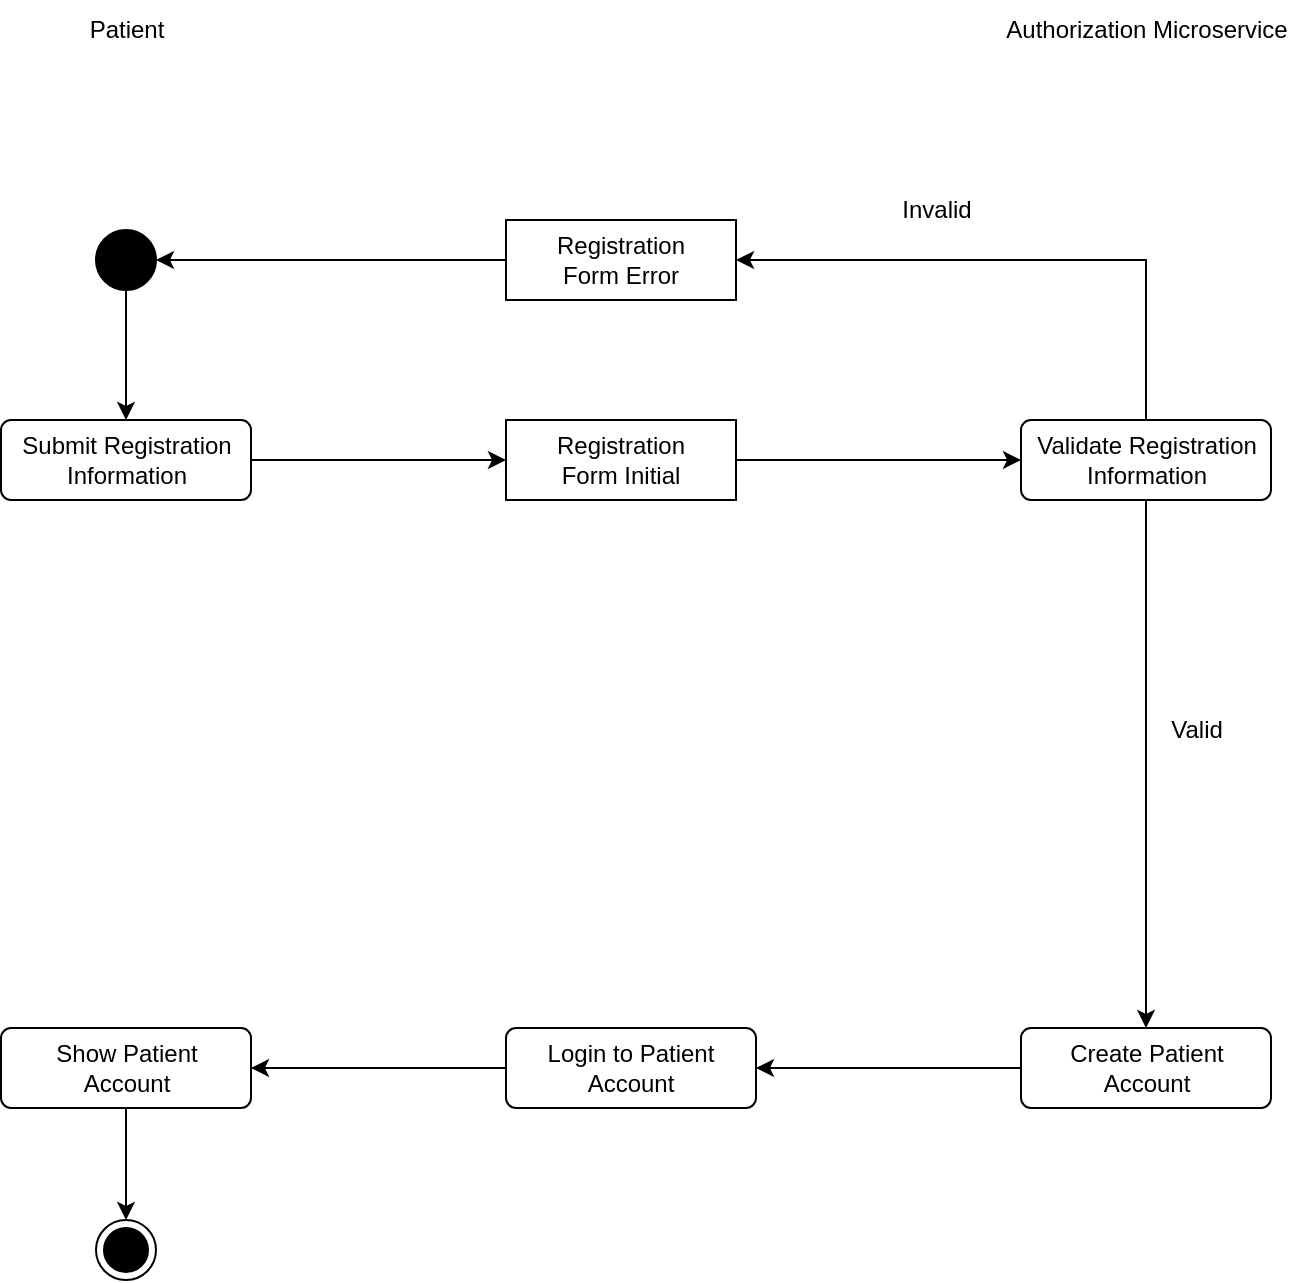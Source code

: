 <mxfile version="22.1.0" type="github">
  <diagram id="prtHgNgQTEPvFCAcTncT" name="Page-1">
    <mxGraphModel dx="1420" dy="804" grid="1" gridSize="10" guides="1" tooltips="1" connect="1" arrows="1" fold="1" page="1" pageScale="1" pageWidth="827" pageHeight="1169" math="0" shadow="0">
      <root>
        <mxCell id="0" />
        <mxCell id="1" parent="0" />
        <mxCell id="otXdkkLZ-Rd2cHDPuFWK-4" value="Patient&lt;br&gt;" style="text;html=1;align=center;verticalAlign=middle;resizable=0;points=[];autosize=1;strokeColor=none;fillColor=none;" parent="1" vertex="1">
          <mxGeometry x="100" y="30" width="60" height="30" as="geometry" />
        </mxCell>
        <mxCell id="otXdkkLZ-Rd2cHDPuFWK-6" value="Authorization Microservice" style="text;html=1;align=center;verticalAlign=middle;resizable=0;points=[];autosize=1;strokeColor=none;fillColor=none;" parent="1" vertex="1">
          <mxGeometry x="560" y="30" width="160" height="30" as="geometry" />
        </mxCell>
        <mxCell id="otXdkkLZ-Rd2cHDPuFWK-38" style="edgeStyle=orthogonalEdgeStyle;rounded=0;orthogonalLoop=1;jettySize=auto;html=1;entryX=0.5;entryY=0;entryDx=0;entryDy=0;" parent="1" source="otXdkkLZ-Rd2cHDPuFWK-12" target="otXdkkLZ-Rd2cHDPuFWK-22" edge="1">
          <mxGeometry relative="1" as="geometry" />
        </mxCell>
        <mxCell id="otXdkkLZ-Rd2cHDPuFWK-12" value="" style="ellipse;fillColor=strokeColor;html=1;" parent="1" vertex="1">
          <mxGeometry x="115" y="145" width="30" height="30" as="geometry" />
        </mxCell>
        <mxCell id="otXdkkLZ-Rd2cHDPuFWK-39" style="edgeStyle=orthogonalEdgeStyle;rounded=0;orthogonalLoop=1;jettySize=auto;html=1;entryX=0;entryY=0.5;entryDx=0;entryDy=0;" parent="1" source="otXdkkLZ-Rd2cHDPuFWK-24" target="otXdkkLZ-Rd2cHDPuFWK-29" edge="1">
          <mxGeometry relative="1" as="geometry" />
        </mxCell>
        <mxCell id="otXdkkLZ-Rd2cHDPuFWK-22" value="Submit Registration Information" style="html=1;align=center;verticalAlign=middle;rounded=1;absoluteArcSize=1;arcSize=10;dashed=0;whiteSpace=wrap;" parent="1" vertex="1">
          <mxGeometry x="67.5" y="240" width="125" height="40" as="geometry" />
        </mxCell>
        <mxCell id="otXdkkLZ-Rd2cHDPuFWK-41" style="edgeStyle=orthogonalEdgeStyle;rounded=0;orthogonalLoop=1;jettySize=auto;html=1;entryX=0.5;entryY=0;entryDx=0;entryDy=0;" parent="1" source="otXdkkLZ-Rd2cHDPuFWK-29" target="otXdkkLZ-Rd2cHDPuFWK-40" edge="1">
          <mxGeometry relative="1" as="geometry" />
        </mxCell>
        <mxCell id="otXdkkLZ-Rd2cHDPuFWK-61" style="edgeStyle=orthogonalEdgeStyle;rounded=0;orthogonalLoop=1;jettySize=auto;html=1;exitX=0.5;exitY=0;exitDx=0;exitDy=0;entryX=1;entryY=0.5;entryDx=0;entryDy=0;" parent="1" source="otXdkkLZ-Rd2cHDPuFWK-29" target="otXdkkLZ-Rd2cHDPuFWK-58" edge="1">
          <mxGeometry relative="1" as="geometry" />
        </mxCell>
        <mxCell id="otXdkkLZ-Rd2cHDPuFWK-29" value="Validate Registration Information" style="html=1;align=center;verticalAlign=middle;rounded=1;absoluteArcSize=1;arcSize=10;dashed=0;whiteSpace=wrap;" parent="1" vertex="1">
          <mxGeometry x="577.5" y="240" width="125" height="40" as="geometry" />
        </mxCell>
        <mxCell id="otXdkkLZ-Rd2cHDPuFWK-51" style="edgeStyle=orthogonalEdgeStyle;rounded=0;orthogonalLoop=1;jettySize=auto;html=1;entryX=1;entryY=0.5;entryDx=0;entryDy=0;" parent="1" source="otXdkkLZ-Rd2cHDPuFWK-40" target="MjdSxdt_HcplVzLPlf_w-1" edge="1">
          <mxGeometry relative="1" as="geometry" />
        </mxCell>
        <mxCell id="otXdkkLZ-Rd2cHDPuFWK-40" value="Create Patient&lt;br&gt;Account" style="html=1;align=center;verticalAlign=middle;rounded=1;absoluteArcSize=1;arcSize=10;dashed=0;whiteSpace=wrap;" parent="1" vertex="1">
          <mxGeometry x="577.5" y="544" width="125" height="40" as="geometry" />
        </mxCell>
        <mxCell id="otXdkkLZ-Rd2cHDPuFWK-47" value="Valid" style="text;html=1;align=center;verticalAlign=middle;resizable=0;points=[];autosize=1;strokeColor=none;fillColor=none;" parent="1" vertex="1">
          <mxGeometry x="640" y="380" width="50" height="30" as="geometry" />
        </mxCell>
        <mxCell id="otXdkkLZ-Rd2cHDPuFWK-65" style="edgeStyle=orthogonalEdgeStyle;rounded=0;orthogonalLoop=1;jettySize=auto;html=1;entryX=0.5;entryY=0;entryDx=0;entryDy=0;" parent="1" source="otXdkkLZ-Rd2cHDPuFWK-50" target="otXdkkLZ-Rd2cHDPuFWK-64" edge="1">
          <mxGeometry relative="1" as="geometry" />
        </mxCell>
        <mxCell id="otXdkkLZ-Rd2cHDPuFWK-50" value="Show Patient&lt;br&gt;Account" style="html=1;align=center;verticalAlign=middle;rounded=1;absoluteArcSize=1;arcSize=10;dashed=0;whiteSpace=wrap;" parent="1" vertex="1">
          <mxGeometry x="67.5" y="544" width="125" height="40" as="geometry" />
        </mxCell>
        <mxCell id="otXdkkLZ-Rd2cHDPuFWK-53" value="" style="edgeStyle=orthogonalEdgeStyle;rounded=0;orthogonalLoop=1;jettySize=auto;html=1;entryX=0;entryY=0.5;entryDx=0;entryDy=0;" parent="1" source="otXdkkLZ-Rd2cHDPuFWK-22" target="otXdkkLZ-Rd2cHDPuFWK-24" edge="1">
          <mxGeometry relative="1" as="geometry">
            <mxPoint x="193" y="260" as="sourcePoint" />
            <mxPoint x="578" y="460" as="targetPoint" />
          </mxGeometry>
        </mxCell>
        <mxCell id="otXdkkLZ-Rd2cHDPuFWK-24" value="Registration&lt;br&gt;Form Initial" style="html=1;align=center;verticalAlign=middle;rounded=0;absoluteArcSize=1;arcSize=10;dashed=0;whiteSpace=wrap;" parent="1" vertex="1">
          <mxGeometry x="320" y="240" width="115" height="40" as="geometry" />
        </mxCell>
        <mxCell id="otXdkkLZ-Rd2cHDPuFWK-62" style="edgeStyle=orthogonalEdgeStyle;rounded=0;orthogonalLoop=1;jettySize=auto;html=1;entryX=1;entryY=0.5;entryDx=0;entryDy=0;" parent="1" source="otXdkkLZ-Rd2cHDPuFWK-58" target="otXdkkLZ-Rd2cHDPuFWK-12" edge="1">
          <mxGeometry relative="1" as="geometry" />
        </mxCell>
        <mxCell id="otXdkkLZ-Rd2cHDPuFWK-58" value="Registration&lt;br&gt;Form Error" style="html=1;align=center;verticalAlign=middle;rounded=0;absoluteArcSize=1;arcSize=10;dashed=0;whiteSpace=wrap;" parent="1" vertex="1">
          <mxGeometry x="320" y="140" width="115" height="40" as="geometry" />
        </mxCell>
        <mxCell id="otXdkkLZ-Rd2cHDPuFWK-63" value="Invalid" style="text;html=1;align=center;verticalAlign=middle;resizable=0;points=[];autosize=1;strokeColor=none;fillColor=none;" parent="1" vertex="1">
          <mxGeometry x="505" y="120" width="60" height="30" as="geometry" />
        </mxCell>
        <mxCell id="otXdkkLZ-Rd2cHDPuFWK-64" value="" style="ellipse;html=1;shape=endState;fillColor=strokeColor;" parent="1" vertex="1">
          <mxGeometry x="115" y="640" width="30" height="30" as="geometry" />
        </mxCell>
        <mxCell id="MjdSxdt_HcplVzLPlf_w-2" style="edgeStyle=orthogonalEdgeStyle;rounded=0;orthogonalLoop=1;jettySize=auto;html=1;" edge="1" parent="1" source="MjdSxdt_HcplVzLPlf_w-1" target="otXdkkLZ-Rd2cHDPuFWK-50">
          <mxGeometry relative="1" as="geometry" />
        </mxCell>
        <mxCell id="MjdSxdt_HcplVzLPlf_w-1" value="Login to Patient&lt;br&gt;Account" style="html=1;align=center;verticalAlign=middle;rounded=1;absoluteArcSize=1;arcSize=10;dashed=0;whiteSpace=wrap;" vertex="1" parent="1">
          <mxGeometry x="320" y="544" width="125" height="40" as="geometry" />
        </mxCell>
      </root>
    </mxGraphModel>
  </diagram>
</mxfile>
